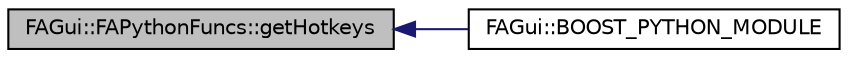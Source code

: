 digraph G
{
  edge [fontname="Helvetica",fontsize="10",labelfontname="Helvetica",labelfontsize="10"];
  node [fontname="Helvetica",fontsize="10",shape=record];
  rankdir="LR";
  Node1 [label="FAGui::FAPythonFuncs::getHotkeys",height=0.2,width=0.4,color="black", fillcolor="grey75", style="filled" fontcolor="black"];
  Node1 -> Node2 [dir="back",color="midnightblue",fontsize="10",style="solid",fontname="Helvetica"];
  Node2 [label="FAGui::BOOST_PYTHON_MODULE",height=0.2,width=0.4,color="black", fillcolor="white", style="filled",URL="$namespace_f_a_gui.html#afbfc2a5c5a5f9d7a9f9465179a85b8a4"];
}

